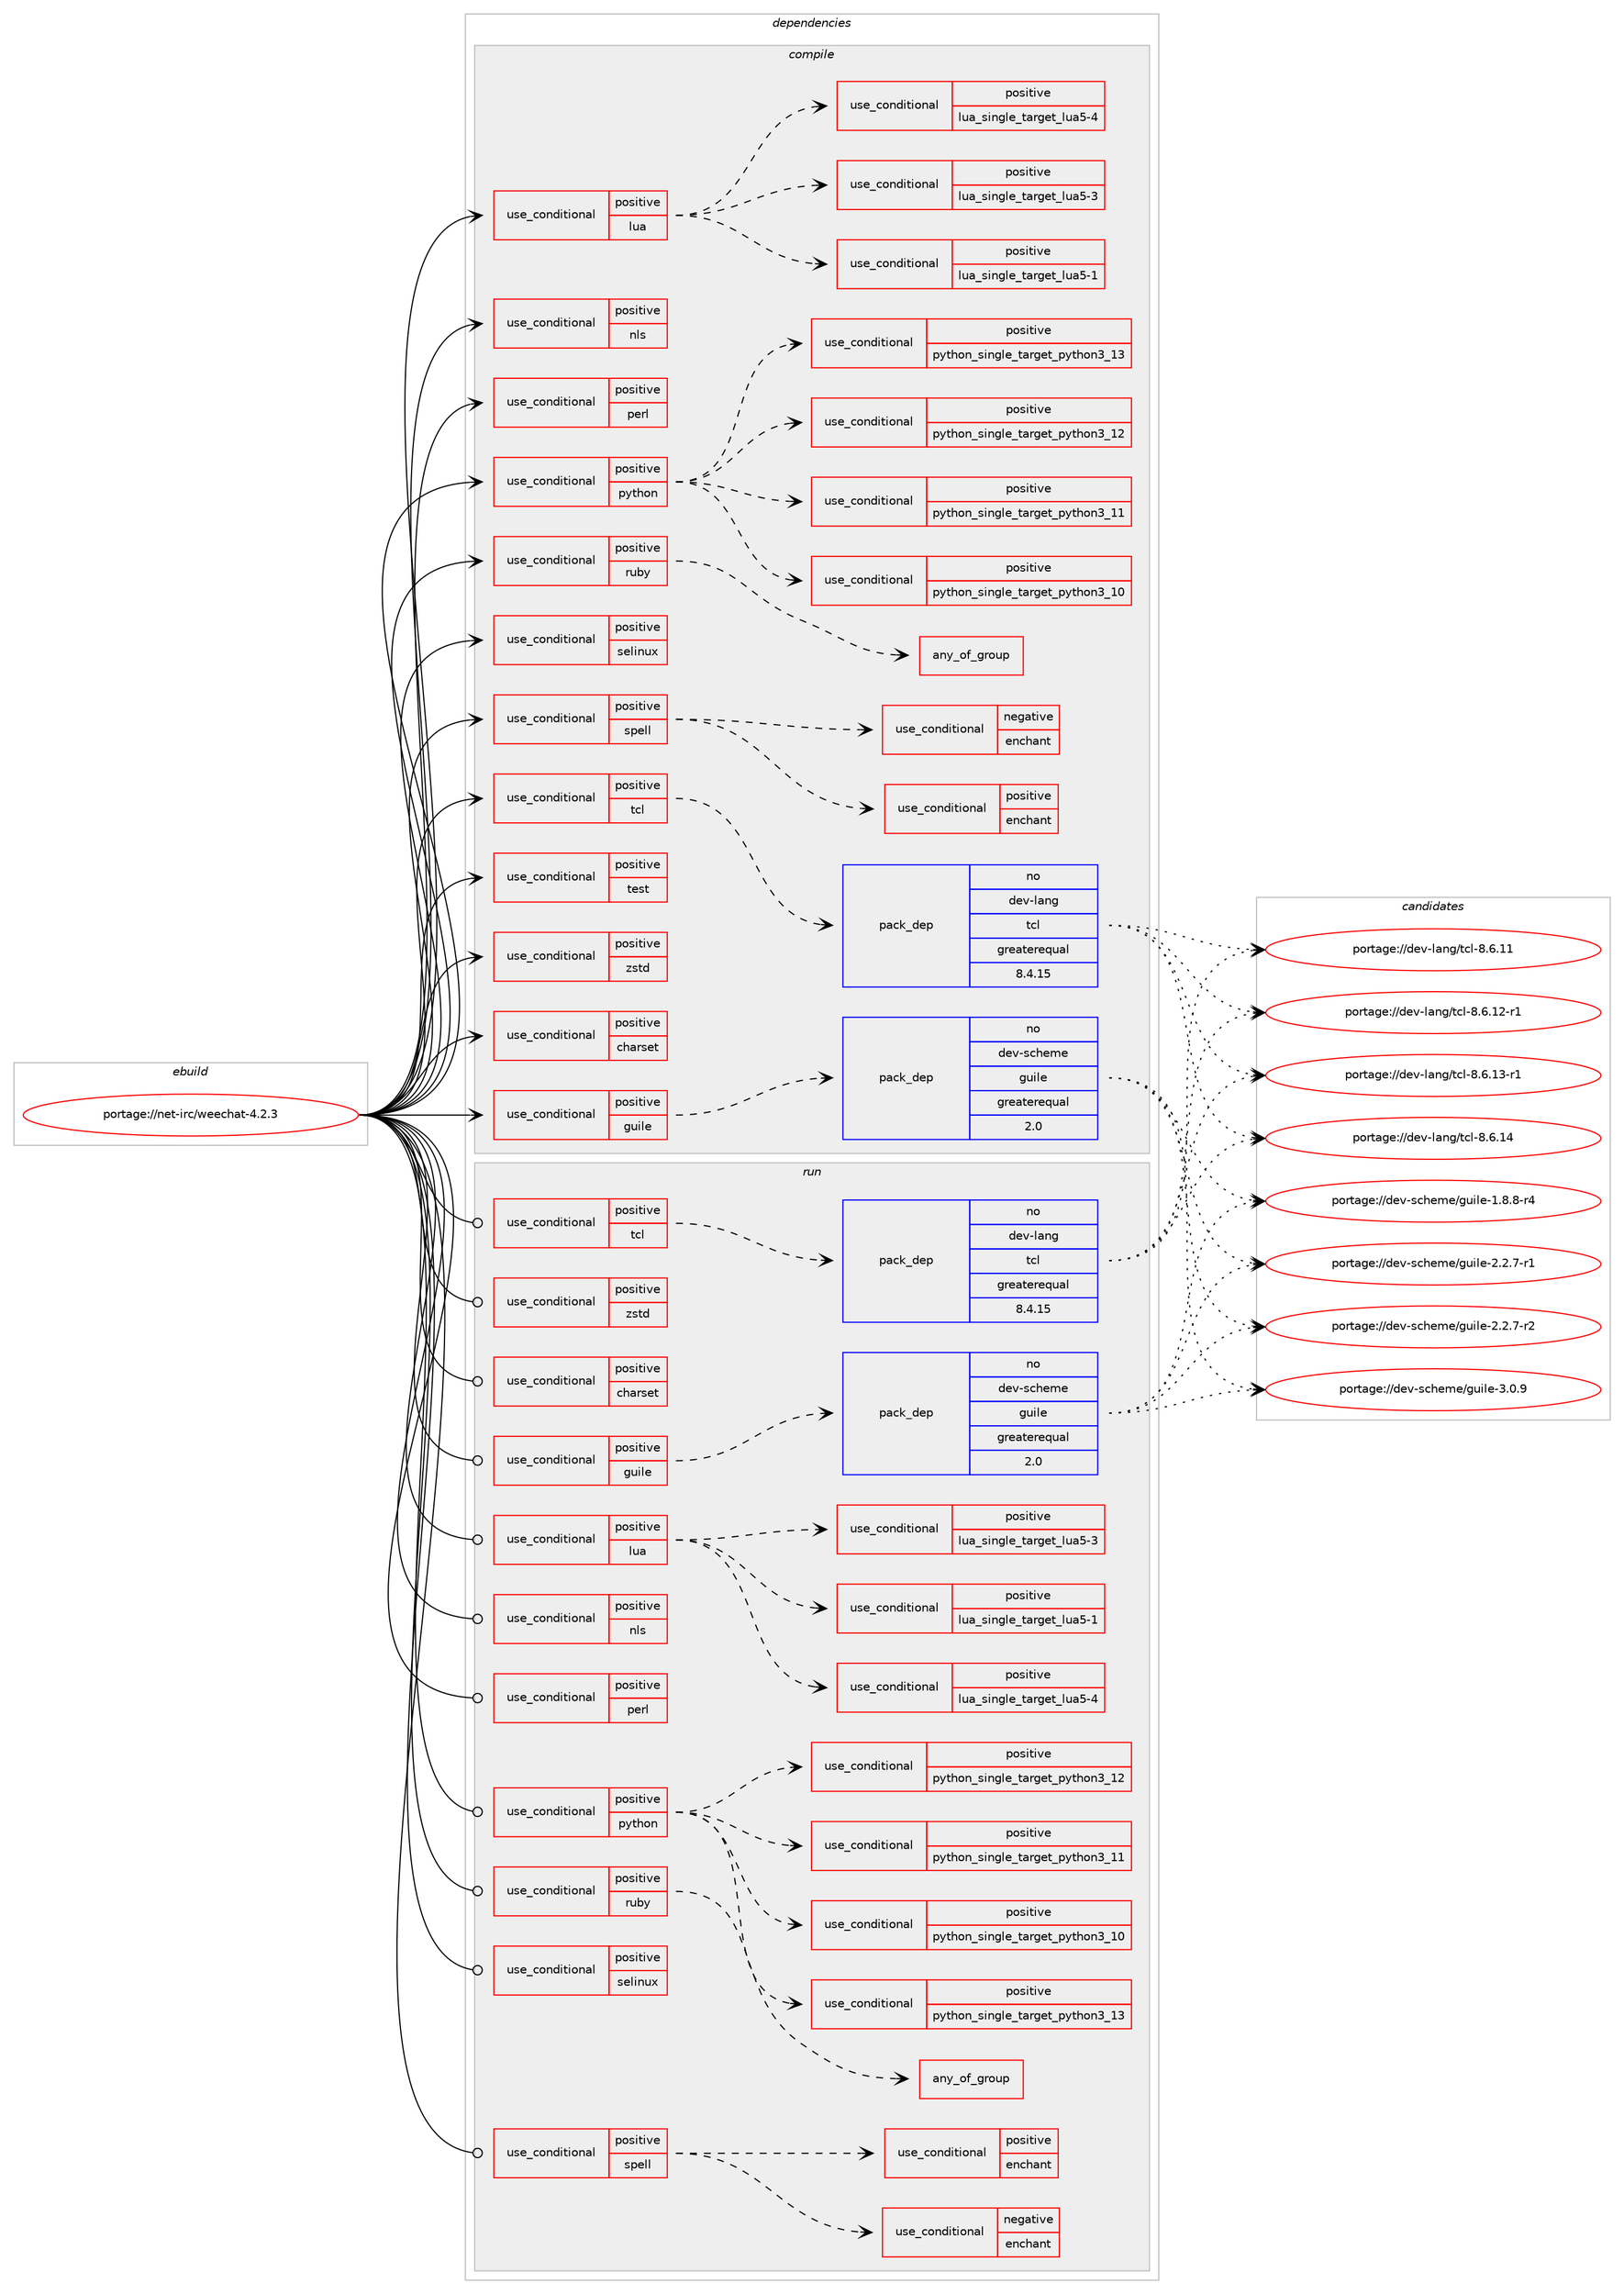 digraph prolog {

# *************
# Graph options
# *************

newrank=true;
concentrate=true;
compound=true;
graph [rankdir=LR,fontname=Helvetica,fontsize=10,ranksep=1.5];#, ranksep=2.5, nodesep=0.2];
edge  [arrowhead=vee];
node  [fontname=Helvetica,fontsize=10];

# **********
# The ebuild
# **********

subgraph cluster_leftcol {
color=gray;
rank=same;
label=<<i>ebuild</i>>;
id [label="portage://net-irc/weechat-4.2.3", color=red, width=4, href="../net-irc/weechat-4.2.3.svg"];
}

# ****************
# The dependencies
# ****************

subgraph cluster_midcol {
color=gray;
label=<<i>dependencies</i>>;
subgraph cluster_compile {
fillcolor="#eeeeee";
style=filled;
label=<<i>compile</i>>;
subgraph cond90461 {
dependency181930 [label=<<TABLE BORDER="0" CELLBORDER="1" CELLSPACING="0" CELLPADDING="4"><TR><TD ROWSPAN="3" CELLPADDING="10">use_conditional</TD></TR><TR><TD>positive</TD></TR><TR><TD>charset</TD></TR></TABLE>>, shape=none, color=red];
# *** BEGIN UNKNOWN DEPENDENCY TYPE (TODO) ***
# dependency181930 -> package_dependency(portage://net-irc/weechat-4.2.3,install,no,virtual,libiconv,none,[,,],[],[])
# *** END UNKNOWN DEPENDENCY TYPE (TODO) ***

}
id:e -> dependency181930:w [weight=20,style="solid",arrowhead="vee"];
subgraph cond90462 {
dependency181931 [label=<<TABLE BORDER="0" CELLBORDER="1" CELLSPACING="0" CELLPADDING="4"><TR><TD ROWSPAN="3" CELLPADDING="10">use_conditional</TD></TR><TR><TD>positive</TD></TR><TR><TD>guile</TD></TR></TABLE>>, shape=none, color=red];
subgraph pack88890 {
dependency181932 [label=<<TABLE BORDER="0" CELLBORDER="1" CELLSPACING="0" CELLPADDING="4" WIDTH="220"><TR><TD ROWSPAN="6" CELLPADDING="30">pack_dep</TD></TR><TR><TD WIDTH="110">no</TD></TR><TR><TD>dev-scheme</TD></TR><TR><TD>guile</TD></TR><TR><TD>greaterequal</TD></TR><TR><TD>2.0</TD></TR></TABLE>>, shape=none, color=blue];
}
dependency181931:e -> dependency181932:w [weight=20,style="dashed",arrowhead="vee"];
}
id:e -> dependency181931:w [weight=20,style="solid",arrowhead="vee"];
subgraph cond90463 {
dependency181933 [label=<<TABLE BORDER="0" CELLBORDER="1" CELLSPACING="0" CELLPADDING="4"><TR><TD ROWSPAN="3" CELLPADDING="10">use_conditional</TD></TR><TR><TD>positive</TD></TR><TR><TD>lua</TD></TR></TABLE>>, shape=none, color=red];
subgraph cond90464 {
dependency181934 [label=<<TABLE BORDER="0" CELLBORDER="1" CELLSPACING="0" CELLPADDING="4"><TR><TD ROWSPAN="3" CELLPADDING="10">use_conditional</TD></TR><TR><TD>positive</TD></TR><TR><TD>lua_single_target_lua5-1</TD></TR></TABLE>>, shape=none, color=red];
# *** BEGIN UNKNOWN DEPENDENCY TYPE (TODO) ***
# dependency181934 -> package_dependency(portage://net-irc/weechat-4.2.3,install,no,dev-lang,lua,none,[,,],[slot(5.1)],[])
# *** END UNKNOWN DEPENDENCY TYPE (TODO) ***

}
dependency181933:e -> dependency181934:w [weight=20,style="dashed",arrowhead="vee"];
subgraph cond90465 {
dependency181935 [label=<<TABLE BORDER="0" CELLBORDER="1" CELLSPACING="0" CELLPADDING="4"><TR><TD ROWSPAN="3" CELLPADDING="10">use_conditional</TD></TR><TR><TD>positive</TD></TR><TR><TD>lua_single_target_lua5-3</TD></TR></TABLE>>, shape=none, color=red];
# *** BEGIN UNKNOWN DEPENDENCY TYPE (TODO) ***
# dependency181935 -> package_dependency(portage://net-irc/weechat-4.2.3,install,no,dev-lang,lua,none,[,,],[slot(5.3)],[])
# *** END UNKNOWN DEPENDENCY TYPE (TODO) ***

}
dependency181933:e -> dependency181935:w [weight=20,style="dashed",arrowhead="vee"];
subgraph cond90466 {
dependency181936 [label=<<TABLE BORDER="0" CELLBORDER="1" CELLSPACING="0" CELLPADDING="4"><TR><TD ROWSPAN="3" CELLPADDING="10">use_conditional</TD></TR><TR><TD>positive</TD></TR><TR><TD>lua_single_target_lua5-4</TD></TR></TABLE>>, shape=none, color=red];
# *** BEGIN UNKNOWN DEPENDENCY TYPE (TODO) ***
# dependency181936 -> package_dependency(portage://net-irc/weechat-4.2.3,install,no,dev-lang,lua,none,[,,],[slot(5.4)],[])
# *** END UNKNOWN DEPENDENCY TYPE (TODO) ***

}
dependency181933:e -> dependency181936:w [weight=20,style="dashed",arrowhead="vee"];
}
id:e -> dependency181933:w [weight=20,style="solid",arrowhead="vee"];
subgraph cond90467 {
dependency181937 [label=<<TABLE BORDER="0" CELLBORDER="1" CELLSPACING="0" CELLPADDING="4"><TR><TD ROWSPAN="3" CELLPADDING="10">use_conditional</TD></TR><TR><TD>positive</TD></TR><TR><TD>nls</TD></TR></TABLE>>, shape=none, color=red];
# *** BEGIN UNKNOWN DEPENDENCY TYPE (TODO) ***
# dependency181937 -> package_dependency(portage://net-irc/weechat-4.2.3,install,no,virtual,libintl,none,[,,],[],[])
# *** END UNKNOWN DEPENDENCY TYPE (TODO) ***

}
id:e -> dependency181937:w [weight=20,style="solid",arrowhead="vee"];
subgraph cond90468 {
dependency181938 [label=<<TABLE BORDER="0" CELLBORDER="1" CELLSPACING="0" CELLPADDING="4"><TR><TD ROWSPAN="3" CELLPADDING="10">use_conditional</TD></TR><TR><TD>positive</TD></TR><TR><TD>perl</TD></TR></TABLE>>, shape=none, color=red];
# *** BEGIN UNKNOWN DEPENDENCY TYPE (TODO) ***
# dependency181938 -> package_dependency(portage://net-irc/weechat-4.2.3,install,no,dev-lang,perl,none,[,,],any_same_slot,[])
# *** END UNKNOWN DEPENDENCY TYPE (TODO) ***

# *** BEGIN UNKNOWN DEPENDENCY TYPE (TODO) ***
# dependency181938 -> package_dependency(portage://net-irc/weechat-4.2.3,install,no,virtual,libcrypt,none,[,,],any_same_slot,[])
# *** END UNKNOWN DEPENDENCY TYPE (TODO) ***

}
id:e -> dependency181938:w [weight=20,style="solid",arrowhead="vee"];
subgraph cond90469 {
dependency181939 [label=<<TABLE BORDER="0" CELLBORDER="1" CELLSPACING="0" CELLPADDING="4"><TR><TD ROWSPAN="3" CELLPADDING="10">use_conditional</TD></TR><TR><TD>positive</TD></TR><TR><TD>python</TD></TR></TABLE>>, shape=none, color=red];
subgraph cond90470 {
dependency181940 [label=<<TABLE BORDER="0" CELLBORDER="1" CELLSPACING="0" CELLPADDING="4"><TR><TD ROWSPAN="3" CELLPADDING="10">use_conditional</TD></TR><TR><TD>positive</TD></TR><TR><TD>python_single_target_python3_10</TD></TR></TABLE>>, shape=none, color=red];
# *** BEGIN UNKNOWN DEPENDENCY TYPE (TODO) ***
# dependency181940 -> package_dependency(portage://net-irc/weechat-4.2.3,install,no,dev-lang,python,none,[,,],[slot(3.10)],[])
# *** END UNKNOWN DEPENDENCY TYPE (TODO) ***

}
dependency181939:e -> dependency181940:w [weight=20,style="dashed",arrowhead="vee"];
subgraph cond90471 {
dependency181941 [label=<<TABLE BORDER="0" CELLBORDER="1" CELLSPACING="0" CELLPADDING="4"><TR><TD ROWSPAN="3" CELLPADDING="10">use_conditional</TD></TR><TR><TD>positive</TD></TR><TR><TD>python_single_target_python3_11</TD></TR></TABLE>>, shape=none, color=red];
# *** BEGIN UNKNOWN DEPENDENCY TYPE (TODO) ***
# dependency181941 -> package_dependency(portage://net-irc/weechat-4.2.3,install,no,dev-lang,python,none,[,,],[slot(3.11)],[])
# *** END UNKNOWN DEPENDENCY TYPE (TODO) ***

}
dependency181939:e -> dependency181941:w [weight=20,style="dashed",arrowhead="vee"];
subgraph cond90472 {
dependency181942 [label=<<TABLE BORDER="0" CELLBORDER="1" CELLSPACING="0" CELLPADDING="4"><TR><TD ROWSPAN="3" CELLPADDING="10">use_conditional</TD></TR><TR><TD>positive</TD></TR><TR><TD>python_single_target_python3_12</TD></TR></TABLE>>, shape=none, color=red];
# *** BEGIN UNKNOWN DEPENDENCY TYPE (TODO) ***
# dependency181942 -> package_dependency(portage://net-irc/weechat-4.2.3,install,no,dev-lang,python,none,[,,],[slot(3.12)],[])
# *** END UNKNOWN DEPENDENCY TYPE (TODO) ***

}
dependency181939:e -> dependency181942:w [weight=20,style="dashed",arrowhead="vee"];
subgraph cond90473 {
dependency181943 [label=<<TABLE BORDER="0" CELLBORDER="1" CELLSPACING="0" CELLPADDING="4"><TR><TD ROWSPAN="3" CELLPADDING="10">use_conditional</TD></TR><TR><TD>positive</TD></TR><TR><TD>python_single_target_python3_13</TD></TR></TABLE>>, shape=none, color=red];
# *** BEGIN UNKNOWN DEPENDENCY TYPE (TODO) ***
# dependency181943 -> package_dependency(portage://net-irc/weechat-4.2.3,install,no,dev-lang,python,none,[,,],[slot(3.13)],[])
# *** END UNKNOWN DEPENDENCY TYPE (TODO) ***

}
dependency181939:e -> dependency181943:w [weight=20,style="dashed",arrowhead="vee"];
}
id:e -> dependency181939:w [weight=20,style="solid",arrowhead="vee"];
subgraph cond90474 {
dependency181944 [label=<<TABLE BORDER="0" CELLBORDER="1" CELLSPACING="0" CELLPADDING="4"><TR><TD ROWSPAN="3" CELLPADDING="10">use_conditional</TD></TR><TR><TD>positive</TD></TR><TR><TD>ruby</TD></TR></TABLE>>, shape=none, color=red];
subgraph any2402 {
dependency181945 [label=<<TABLE BORDER="0" CELLBORDER="1" CELLSPACING="0" CELLPADDING="4"><TR><TD CELLPADDING="10">any_of_group</TD></TR></TABLE>>, shape=none, color=red];# *** BEGIN UNKNOWN DEPENDENCY TYPE (TODO) ***
# dependency181945 -> package_dependency(portage://net-irc/weechat-4.2.3,install,no,dev-lang,ruby,none,[,,],[slot(3.3)],[])
# *** END UNKNOWN DEPENDENCY TYPE (TODO) ***

# *** BEGIN UNKNOWN DEPENDENCY TYPE (TODO) ***
# dependency181945 -> package_dependency(portage://net-irc/weechat-4.2.3,install,no,dev-lang,ruby,none,[,,],[slot(3.2)],[])
# *** END UNKNOWN DEPENDENCY TYPE (TODO) ***

# *** BEGIN UNKNOWN DEPENDENCY TYPE (TODO) ***
# dependency181945 -> package_dependency(portage://net-irc/weechat-4.2.3,install,no,dev-lang,ruby,none,[,,],[slot(3.1)],[])
# *** END UNKNOWN DEPENDENCY TYPE (TODO) ***

}
dependency181944:e -> dependency181945:w [weight=20,style="dashed",arrowhead="vee"];
}
id:e -> dependency181944:w [weight=20,style="solid",arrowhead="vee"];
subgraph cond90475 {
dependency181946 [label=<<TABLE BORDER="0" CELLBORDER="1" CELLSPACING="0" CELLPADDING="4"><TR><TD ROWSPAN="3" CELLPADDING="10">use_conditional</TD></TR><TR><TD>positive</TD></TR><TR><TD>selinux</TD></TR></TABLE>>, shape=none, color=red];
# *** BEGIN UNKNOWN DEPENDENCY TYPE (TODO) ***
# dependency181946 -> package_dependency(portage://net-irc/weechat-4.2.3,install,no,sec-policy,selinux-irc,none,[,,],[],[])
# *** END UNKNOWN DEPENDENCY TYPE (TODO) ***

}
id:e -> dependency181946:w [weight=20,style="solid",arrowhead="vee"];
subgraph cond90476 {
dependency181947 [label=<<TABLE BORDER="0" CELLBORDER="1" CELLSPACING="0" CELLPADDING="4"><TR><TD ROWSPAN="3" CELLPADDING="10">use_conditional</TD></TR><TR><TD>positive</TD></TR><TR><TD>spell</TD></TR></TABLE>>, shape=none, color=red];
subgraph cond90477 {
dependency181948 [label=<<TABLE BORDER="0" CELLBORDER="1" CELLSPACING="0" CELLPADDING="4"><TR><TD ROWSPAN="3" CELLPADDING="10">use_conditional</TD></TR><TR><TD>positive</TD></TR><TR><TD>enchant</TD></TR></TABLE>>, shape=none, color=red];
# *** BEGIN UNKNOWN DEPENDENCY TYPE (TODO) ***
# dependency181948 -> package_dependency(portage://net-irc/weechat-4.2.3,install,no,app-text,enchant,none,[,,],any_different_slot,[])
# *** END UNKNOWN DEPENDENCY TYPE (TODO) ***

}
dependency181947:e -> dependency181948:w [weight=20,style="dashed",arrowhead="vee"];
subgraph cond90478 {
dependency181949 [label=<<TABLE BORDER="0" CELLBORDER="1" CELLSPACING="0" CELLPADDING="4"><TR><TD ROWSPAN="3" CELLPADDING="10">use_conditional</TD></TR><TR><TD>negative</TD></TR><TR><TD>enchant</TD></TR></TABLE>>, shape=none, color=red];
# *** BEGIN UNKNOWN DEPENDENCY TYPE (TODO) ***
# dependency181949 -> package_dependency(portage://net-irc/weechat-4.2.3,install,no,app-text,aspell,none,[,,],[],[])
# *** END UNKNOWN DEPENDENCY TYPE (TODO) ***

}
dependency181947:e -> dependency181949:w [weight=20,style="dashed",arrowhead="vee"];
}
id:e -> dependency181947:w [weight=20,style="solid",arrowhead="vee"];
subgraph cond90479 {
dependency181950 [label=<<TABLE BORDER="0" CELLBORDER="1" CELLSPACING="0" CELLPADDING="4"><TR><TD ROWSPAN="3" CELLPADDING="10">use_conditional</TD></TR><TR><TD>positive</TD></TR><TR><TD>tcl</TD></TR></TABLE>>, shape=none, color=red];
subgraph pack88891 {
dependency181951 [label=<<TABLE BORDER="0" CELLBORDER="1" CELLSPACING="0" CELLPADDING="4" WIDTH="220"><TR><TD ROWSPAN="6" CELLPADDING="30">pack_dep</TD></TR><TR><TD WIDTH="110">no</TD></TR><TR><TD>dev-lang</TD></TR><TR><TD>tcl</TD></TR><TR><TD>greaterequal</TD></TR><TR><TD>8.4.15</TD></TR></TABLE>>, shape=none, color=blue];
}
dependency181950:e -> dependency181951:w [weight=20,style="dashed",arrowhead="vee"];
}
id:e -> dependency181950:w [weight=20,style="solid",arrowhead="vee"];
subgraph cond90480 {
dependency181952 [label=<<TABLE BORDER="0" CELLBORDER="1" CELLSPACING="0" CELLPADDING="4"><TR><TD ROWSPAN="3" CELLPADDING="10">use_conditional</TD></TR><TR><TD>positive</TD></TR><TR><TD>test</TD></TR></TABLE>>, shape=none, color=red];
# *** BEGIN UNKNOWN DEPENDENCY TYPE (TODO) ***
# dependency181952 -> package_dependency(portage://net-irc/weechat-4.2.3,install,no,dev-util,cpputest,none,[,,],[],[])
# *** END UNKNOWN DEPENDENCY TYPE (TODO) ***

}
id:e -> dependency181952:w [weight=20,style="solid",arrowhead="vee"];
subgraph cond90481 {
dependency181953 [label=<<TABLE BORDER="0" CELLBORDER="1" CELLSPACING="0" CELLPADDING="4"><TR><TD ROWSPAN="3" CELLPADDING="10">use_conditional</TD></TR><TR><TD>positive</TD></TR><TR><TD>zstd</TD></TR></TABLE>>, shape=none, color=red];
# *** BEGIN UNKNOWN DEPENDENCY TYPE (TODO) ***
# dependency181953 -> package_dependency(portage://net-irc/weechat-4.2.3,install,no,app-arch,zstd,none,[,,],any_same_slot,[])
# *** END UNKNOWN DEPENDENCY TYPE (TODO) ***

}
id:e -> dependency181953:w [weight=20,style="solid",arrowhead="vee"];
# *** BEGIN UNKNOWN DEPENDENCY TYPE (TODO) ***
# id -> package_dependency(portage://net-irc/weechat-4.2.3,install,no,dev-libs,libgcrypt,none,[,,],[slot(0),equal],[])
# *** END UNKNOWN DEPENDENCY TYPE (TODO) ***

# *** BEGIN UNKNOWN DEPENDENCY TYPE (TODO) ***
# id -> package_dependency(portage://net-irc/weechat-4.2.3,install,no,net-libs,gnutls,none,[,,],any_same_slot,[])
# *** END UNKNOWN DEPENDENCY TYPE (TODO) ***

# *** BEGIN UNKNOWN DEPENDENCY TYPE (TODO) ***
# id -> package_dependency(portage://net-irc/weechat-4.2.3,install,no,net-misc,curl,none,[,,],[],[use(enable(ssl),none)])
# *** END UNKNOWN DEPENDENCY TYPE (TODO) ***

# *** BEGIN UNKNOWN DEPENDENCY TYPE (TODO) ***
# id -> package_dependency(portage://net-irc/weechat-4.2.3,install,no,sys-libs,ncurses,none,[,,],[slot(0),equal],[])
# *** END UNKNOWN DEPENDENCY TYPE (TODO) ***

# *** BEGIN UNKNOWN DEPENDENCY TYPE (TODO) ***
# id -> package_dependency(portage://net-irc/weechat-4.2.3,install,no,sys-libs,zlib,none,[,,],any_same_slot,[])
# *** END UNKNOWN DEPENDENCY TYPE (TODO) ***

}
subgraph cluster_compileandrun {
fillcolor="#eeeeee";
style=filled;
label=<<i>compile and run</i>>;
}
subgraph cluster_run {
fillcolor="#eeeeee";
style=filled;
label=<<i>run</i>>;
subgraph cond90482 {
dependency181954 [label=<<TABLE BORDER="0" CELLBORDER="1" CELLSPACING="0" CELLPADDING="4"><TR><TD ROWSPAN="3" CELLPADDING="10">use_conditional</TD></TR><TR><TD>positive</TD></TR><TR><TD>charset</TD></TR></TABLE>>, shape=none, color=red];
# *** BEGIN UNKNOWN DEPENDENCY TYPE (TODO) ***
# dependency181954 -> package_dependency(portage://net-irc/weechat-4.2.3,run,no,virtual,libiconv,none,[,,],[],[])
# *** END UNKNOWN DEPENDENCY TYPE (TODO) ***

}
id:e -> dependency181954:w [weight=20,style="solid",arrowhead="odot"];
subgraph cond90483 {
dependency181955 [label=<<TABLE BORDER="0" CELLBORDER="1" CELLSPACING="0" CELLPADDING="4"><TR><TD ROWSPAN="3" CELLPADDING="10">use_conditional</TD></TR><TR><TD>positive</TD></TR><TR><TD>guile</TD></TR></TABLE>>, shape=none, color=red];
subgraph pack88892 {
dependency181956 [label=<<TABLE BORDER="0" CELLBORDER="1" CELLSPACING="0" CELLPADDING="4" WIDTH="220"><TR><TD ROWSPAN="6" CELLPADDING="30">pack_dep</TD></TR><TR><TD WIDTH="110">no</TD></TR><TR><TD>dev-scheme</TD></TR><TR><TD>guile</TD></TR><TR><TD>greaterequal</TD></TR><TR><TD>2.0</TD></TR></TABLE>>, shape=none, color=blue];
}
dependency181955:e -> dependency181956:w [weight=20,style="dashed",arrowhead="vee"];
}
id:e -> dependency181955:w [weight=20,style="solid",arrowhead="odot"];
subgraph cond90484 {
dependency181957 [label=<<TABLE BORDER="0" CELLBORDER="1" CELLSPACING="0" CELLPADDING="4"><TR><TD ROWSPAN="3" CELLPADDING="10">use_conditional</TD></TR><TR><TD>positive</TD></TR><TR><TD>lua</TD></TR></TABLE>>, shape=none, color=red];
subgraph cond90485 {
dependency181958 [label=<<TABLE BORDER="0" CELLBORDER="1" CELLSPACING="0" CELLPADDING="4"><TR><TD ROWSPAN="3" CELLPADDING="10">use_conditional</TD></TR><TR><TD>positive</TD></TR><TR><TD>lua_single_target_lua5-1</TD></TR></TABLE>>, shape=none, color=red];
# *** BEGIN UNKNOWN DEPENDENCY TYPE (TODO) ***
# dependency181958 -> package_dependency(portage://net-irc/weechat-4.2.3,run,no,dev-lang,lua,none,[,,],[slot(5.1)],[])
# *** END UNKNOWN DEPENDENCY TYPE (TODO) ***

}
dependency181957:e -> dependency181958:w [weight=20,style="dashed",arrowhead="vee"];
subgraph cond90486 {
dependency181959 [label=<<TABLE BORDER="0" CELLBORDER="1" CELLSPACING="0" CELLPADDING="4"><TR><TD ROWSPAN="3" CELLPADDING="10">use_conditional</TD></TR><TR><TD>positive</TD></TR><TR><TD>lua_single_target_lua5-3</TD></TR></TABLE>>, shape=none, color=red];
# *** BEGIN UNKNOWN DEPENDENCY TYPE (TODO) ***
# dependency181959 -> package_dependency(portage://net-irc/weechat-4.2.3,run,no,dev-lang,lua,none,[,,],[slot(5.3)],[])
# *** END UNKNOWN DEPENDENCY TYPE (TODO) ***

}
dependency181957:e -> dependency181959:w [weight=20,style="dashed",arrowhead="vee"];
subgraph cond90487 {
dependency181960 [label=<<TABLE BORDER="0" CELLBORDER="1" CELLSPACING="0" CELLPADDING="4"><TR><TD ROWSPAN="3" CELLPADDING="10">use_conditional</TD></TR><TR><TD>positive</TD></TR><TR><TD>lua_single_target_lua5-4</TD></TR></TABLE>>, shape=none, color=red];
# *** BEGIN UNKNOWN DEPENDENCY TYPE (TODO) ***
# dependency181960 -> package_dependency(portage://net-irc/weechat-4.2.3,run,no,dev-lang,lua,none,[,,],[slot(5.4)],[])
# *** END UNKNOWN DEPENDENCY TYPE (TODO) ***

}
dependency181957:e -> dependency181960:w [weight=20,style="dashed",arrowhead="vee"];
}
id:e -> dependency181957:w [weight=20,style="solid",arrowhead="odot"];
subgraph cond90488 {
dependency181961 [label=<<TABLE BORDER="0" CELLBORDER="1" CELLSPACING="0" CELLPADDING="4"><TR><TD ROWSPAN="3" CELLPADDING="10">use_conditional</TD></TR><TR><TD>positive</TD></TR><TR><TD>nls</TD></TR></TABLE>>, shape=none, color=red];
# *** BEGIN UNKNOWN DEPENDENCY TYPE (TODO) ***
# dependency181961 -> package_dependency(portage://net-irc/weechat-4.2.3,run,no,virtual,libintl,none,[,,],[],[])
# *** END UNKNOWN DEPENDENCY TYPE (TODO) ***

}
id:e -> dependency181961:w [weight=20,style="solid",arrowhead="odot"];
subgraph cond90489 {
dependency181962 [label=<<TABLE BORDER="0" CELLBORDER="1" CELLSPACING="0" CELLPADDING="4"><TR><TD ROWSPAN="3" CELLPADDING="10">use_conditional</TD></TR><TR><TD>positive</TD></TR><TR><TD>perl</TD></TR></TABLE>>, shape=none, color=red];
# *** BEGIN UNKNOWN DEPENDENCY TYPE (TODO) ***
# dependency181962 -> package_dependency(portage://net-irc/weechat-4.2.3,run,no,dev-lang,perl,none,[,,],any_same_slot,[])
# *** END UNKNOWN DEPENDENCY TYPE (TODO) ***

# *** BEGIN UNKNOWN DEPENDENCY TYPE (TODO) ***
# dependency181962 -> package_dependency(portage://net-irc/weechat-4.2.3,run,no,virtual,libcrypt,none,[,,],any_same_slot,[])
# *** END UNKNOWN DEPENDENCY TYPE (TODO) ***

}
id:e -> dependency181962:w [weight=20,style="solid",arrowhead="odot"];
subgraph cond90490 {
dependency181963 [label=<<TABLE BORDER="0" CELLBORDER="1" CELLSPACING="0" CELLPADDING="4"><TR><TD ROWSPAN="3" CELLPADDING="10">use_conditional</TD></TR><TR><TD>positive</TD></TR><TR><TD>python</TD></TR></TABLE>>, shape=none, color=red];
subgraph cond90491 {
dependency181964 [label=<<TABLE BORDER="0" CELLBORDER="1" CELLSPACING="0" CELLPADDING="4"><TR><TD ROWSPAN="3" CELLPADDING="10">use_conditional</TD></TR><TR><TD>positive</TD></TR><TR><TD>python_single_target_python3_10</TD></TR></TABLE>>, shape=none, color=red];
# *** BEGIN UNKNOWN DEPENDENCY TYPE (TODO) ***
# dependency181964 -> package_dependency(portage://net-irc/weechat-4.2.3,run,no,dev-lang,python,none,[,,],[slot(3.10)],[])
# *** END UNKNOWN DEPENDENCY TYPE (TODO) ***

}
dependency181963:e -> dependency181964:w [weight=20,style="dashed",arrowhead="vee"];
subgraph cond90492 {
dependency181965 [label=<<TABLE BORDER="0" CELLBORDER="1" CELLSPACING="0" CELLPADDING="4"><TR><TD ROWSPAN="3" CELLPADDING="10">use_conditional</TD></TR><TR><TD>positive</TD></TR><TR><TD>python_single_target_python3_11</TD></TR></TABLE>>, shape=none, color=red];
# *** BEGIN UNKNOWN DEPENDENCY TYPE (TODO) ***
# dependency181965 -> package_dependency(portage://net-irc/weechat-4.2.3,run,no,dev-lang,python,none,[,,],[slot(3.11)],[])
# *** END UNKNOWN DEPENDENCY TYPE (TODO) ***

}
dependency181963:e -> dependency181965:w [weight=20,style="dashed",arrowhead="vee"];
subgraph cond90493 {
dependency181966 [label=<<TABLE BORDER="0" CELLBORDER="1" CELLSPACING="0" CELLPADDING="4"><TR><TD ROWSPAN="3" CELLPADDING="10">use_conditional</TD></TR><TR><TD>positive</TD></TR><TR><TD>python_single_target_python3_12</TD></TR></TABLE>>, shape=none, color=red];
# *** BEGIN UNKNOWN DEPENDENCY TYPE (TODO) ***
# dependency181966 -> package_dependency(portage://net-irc/weechat-4.2.3,run,no,dev-lang,python,none,[,,],[slot(3.12)],[])
# *** END UNKNOWN DEPENDENCY TYPE (TODO) ***

}
dependency181963:e -> dependency181966:w [weight=20,style="dashed",arrowhead="vee"];
subgraph cond90494 {
dependency181967 [label=<<TABLE BORDER="0" CELLBORDER="1" CELLSPACING="0" CELLPADDING="4"><TR><TD ROWSPAN="3" CELLPADDING="10">use_conditional</TD></TR><TR><TD>positive</TD></TR><TR><TD>python_single_target_python3_13</TD></TR></TABLE>>, shape=none, color=red];
# *** BEGIN UNKNOWN DEPENDENCY TYPE (TODO) ***
# dependency181967 -> package_dependency(portage://net-irc/weechat-4.2.3,run,no,dev-lang,python,none,[,,],[slot(3.13)],[])
# *** END UNKNOWN DEPENDENCY TYPE (TODO) ***

}
dependency181963:e -> dependency181967:w [weight=20,style="dashed",arrowhead="vee"];
}
id:e -> dependency181963:w [weight=20,style="solid",arrowhead="odot"];
subgraph cond90495 {
dependency181968 [label=<<TABLE BORDER="0" CELLBORDER="1" CELLSPACING="0" CELLPADDING="4"><TR><TD ROWSPAN="3" CELLPADDING="10">use_conditional</TD></TR><TR><TD>positive</TD></TR><TR><TD>ruby</TD></TR></TABLE>>, shape=none, color=red];
subgraph any2403 {
dependency181969 [label=<<TABLE BORDER="0" CELLBORDER="1" CELLSPACING="0" CELLPADDING="4"><TR><TD CELLPADDING="10">any_of_group</TD></TR></TABLE>>, shape=none, color=red];# *** BEGIN UNKNOWN DEPENDENCY TYPE (TODO) ***
# dependency181969 -> package_dependency(portage://net-irc/weechat-4.2.3,run,no,dev-lang,ruby,none,[,,],[slot(3.3)],[])
# *** END UNKNOWN DEPENDENCY TYPE (TODO) ***

# *** BEGIN UNKNOWN DEPENDENCY TYPE (TODO) ***
# dependency181969 -> package_dependency(portage://net-irc/weechat-4.2.3,run,no,dev-lang,ruby,none,[,,],[slot(3.2)],[])
# *** END UNKNOWN DEPENDENCY TYPE (TODO) ***

# *** BEGIN UNKNOWN DEPENDENCY TYPE (TODO) ***
# dependency181969 -> package_dependency(portage://net-irc/weechat-4.2.3,run,no,dev-lang,ruby,none,[,,],[slot(3.1)],[])
# *** END UNKNOWN DEPENDENCY TYPE (TODO) ***

}
dependency181968:e -> dependency181969:w [weight=20,style="dashed",arrowhead="vee"];
}
id:e -> dependency181968:w [weight=20,style="solid",arrowhead="odot"];
subgraph cond90496 {
dependency181970 [label=<<TABLE BORDER="0" CELLBORDER="1" CELLSPACING="0" CELLPADDING="4"><TR><TD ROWSPAN="3" CELLPADDING="10">use_conditional</TD></TR><TR><TD>positive</TD></TR><TR><TD>selinux</TD></TR></TABLE>>, shape=none, color=red];
# *** BEGIN UNKNOWN DEPENDENCY TYPE (TODO) ***
# dependency181970 -> package_dependency(portage://net-irc/weechat-4.2.3,run,no,sec-policy,selinux-irc,none,[,,],[],[])
# *** END UNKNOWN DEPENDENCY TYPE (TODO) ***

}
id:e -> dependency181970:w [weight=20,style="solid",arrowhead="odot"];
subgraph cond90497 {
dependency181971 [label=<<TABLE BORDER="0" CELLBORDER="1" CELLSPACING="0" CELLPADDING="4"><TR><TD ROWSPAN="3" CELLPADDING="10">use_conditional</TD></TR><TR><TD>positive</TD></TR><TR><TD>spell</TD></TR></TABLE>>, shape=none, color=red];
subgraph cond90498 {
dependency181972 [label=<<TABLE BORDER="0" CELLBORDER="1" CELLSPACING="0" CELLPADDING="4"><TR><TD ROWSPAN="3" CELLPADDING="10">use_conditional</TD></TR><TR><TD>positive</TD></TR><TR><TD>enchant</TD></TR></TABLE>>, shape=none, color=red];
# *** BEGIN UNKNOWN DEPENDENCY TYPE (TODO) ***
# dependency181972 -> package_dependency(portage://net-irc/weechat-4.2.3,run,no,app-text,enchant,none,[,,],any_different_slot,[])
# *** END UNKNOWN DEPENDENCY TYPE (TODO) ***

}
dependency181971:e -> dependency181972:w [weight=20,style="dashed",arrowhead="vee"];
subgraph cond90499 {
dependency181973 [label=<<TABLE BORDER="0" CELLBORDER="1" CELLSPACING="0" CELLPADDING="4"><TR><TD ROWSPAN="3" CELLPADDING="10">use_conditional</TD></TR><TR><TD>negative</TD></TR><TR><TD>enchant</TD></TR></TABLE>>, shape=none, color=red];
# *** BEGIN UNKNOWN DEPENDENCY TYPE (TODO) ***
# dependency181973 -> package_dependency(portage://net-irc/weechat-4.2.3,run,no,app-text,aspell,none,[,,],[],[])
# *** END UNKNOWN DEPENDENCY TYPE (TODO) ***

}
dependency181971:e -> dependency181973:w [weight=20,style="dashed",arrowhead="vee"];
}
id:e -> dependency181971:w [weight=20,style="solid",arrowhead="odot"];
subgraph cond90500 {
dependency181974 [label=<<TABLE BORDER="0" CELLBORDER="1" CELLSPACING="0" CELLPADDING="4"><TR><TD ROWSPAN="3" CELLPADDING="10">use_conditional</TD></TR><TR><TD>positive</TD></TR><TR><TD>tcl</TD></TR></TABLE>>, shape=none, color=red];
subgraph pack88893 {
dependency181975 [label=<<TABLE BORDER="0" CELLBORDER="1" CELLSPACING="0" CELLPADDING="4" WIDTH="220"><TR><TD ROWSPAN="6" CELLPADDING="30">pack_dep</TD></TR><TR><TD WIDTH="110">no</TD></TR><TR><TD>dev-lang</TD></TR><TR><TD>tcl</TD></TR><TR><TD>greaterequal</TD></TR><TR><TD>8.4.15</TD></TR></TABLE>>, shape=none, color=blue];
}
dependency181974:e -> dependency181975:w [weight=20,style="dashed",arrowhead="vee"];
}
id:e -> dependency181974:w [weight=20,style="solid",arrowhead="odot"];
subgraph cond90501 {
dependency181976 [label=<<TABLE BORDER="0" CELLBORDER="1" CELLSPACING="0" CELLPADDING="4"><TR><TD ROWSPAN="3" CELLPADDING="10">use_conditional</TD></TR><TR><TD>positive</TD></TR><TR><TD>zstd</TD></TR></TABLE>>, shape=none, color=red];
# *** BEGIN UNKNOWN DEPENDENCY TYPE (TODO) ***
# dependency181976 -> package_dependency(portage://net-irc/weechat-4.2.3,run,no,app-arch,zstd,none,[,,],any_same_slot,[])
# *** END UNKNOWN DEPENDENCY TYPE (TODO) ***

}
id:e -> dependency181976:w [weight=20,style="solid",arrowhead="odot"];
# *** BEGIN UNKNOWN DEPENDENCY TYPE (TODO) ***
# id -> package_dependency(portage://net-irc/weechat-4.2.3,run,no,dev-libs,libgcrypt,none,[,,],[slot(0),equal],[])
# *** END UNKNOWN DEPENDENCY TYPE (TODO) ***

# *** BEGIN UNKNOWN DEPENDENCY TYPE (TODO) ***
# id -> package_dependency(portage://net-irc/weechat-4.2.3,run,no,net-libs,gnutls,none,[,,],any_same_slot,[])
# *** END UNKNOWN DEPENDENCY TYPE (TODO) ***

# *** BEGIN UNKNOWN DEPENDENCY TYPE (TODO) ***
# id -> package_dependency(portage://net-irc/weechat-4.2.3,run,no,net-misc,curl,none,[,,],[],[use(enable(ssl),none)])
# *** END UNKNOWN DEPENDENCY TYPE (TODO) ***

# *** BEGIN UNKNOWN DEPENDENCY TYPE (TODO) ***
# id -> package_dependency(portage://net-irc/weechat-4.2.3,run,no,sys-libs,ncurses,none,[,,],[slot(0),equal],[])
# *** END UNKNOWN DEPENDENCY TYPE (TODO) ***

# *** BEGIN UNKNOWN DEPENDENCY TYPE (TODO) ***
# id -> package_dependency(portage://net-irc/weechat-4.2.3,run,no,sys-libs,zlib,none,[,,],any_same_slot,[])
# *** END UNKNOWN DEPENDENCY TYPE (TODO) ***

}
}

# **************
# The candidates
# **************

subgraph cluster_choices {
rank=same;
color=gray;
label=<<i>candidates</i>>;

subgraph choice88890 {
color=black;
nodesep=1;
choice1001011184511599104101109101471031171051081014549465646564511452 [label="portage://dev-scheme/guile-1.8.8-r4", color=red, width=4,href="../dev-scheme/guile-1.8.8-r4.svg"];
choice1001011184511599104101109101471031171051081014550465046554511449 [label="portage://dev-scheme/guile-2.2.7-r1", color=red, width=4,href="../dev-scheme/guile-2.2.7-r1.svg"];
choice1001011184511599104101109101471031171051081014550465046554511450 [label="portage://dev-scheme/guile-2.2.7-r2", color=red, width=4,href="../dev-scheme/guile-2.2.7-r2.svg"];
choice100101118451159910410110910147103117105108101455146484657 [label="portage://dev-scheme/guile-3.0.9", color=red, width=4,href="../dev-scheme/guile-3.0.9.svg"];
dependency181932:e -> choice1001011184511599104101109101471031171051081014549465646564511452:w [style=dotted,weight="100"];
dependency181932:e -> choice1001011184511599104101109101471031171051081014550465046554511449:w [style=dotted,weight="100"];
dependency181932:e -> choice1001011184511599104101109101471031171051081014550465046554511450:w [style=dotted,weight="100"];
dependency181932:e -> choice100101118451159910410110910147103117105108101455146484657:w [style=dotted,weight="100"];
}
subgraph choice88891 {
color=black;
nodesep=1;
choice1001011184510897110103471169910845564654464949 [label="portage://dev-lang/tcl-8.6.11", color=red, width=4,href="../dev-lang/tcl-8.6.11.svg"];
choice10010111845108971101034711699108455646544649504511449 [label="portage://dev-lang/tcl-8.6.12-r1", color=red, width=4,href="../dev-lang/tcl-8.6.12-r1.svg"];
choice10010111845108971101034711699108455646544649514511449 [label="portage://dev-lang/tcl-8.6.13-r1", color=red, width=4,href="../dev-lang/tcl-8.6.13-r1.svg"];
choice1001011184510897110103471169910845564654464952 [label="portage://dev-lang/tcl-8.6.14", color=red, width=4,href="../dev-lang/tcl-8.6.14.svg"];
dependency181951:e -> choice1001011184510897110103471169910845564654464949:w [style=dotted,weight="100"];
dependency181951:e -> choice10010111845108971101034711699108455646544649504511449:w [style=dotted,weight="100"];
dependency181951:e -> choice10010111845108971101034711699108455646544649514511449:w [style=dotted,weight="100"];
dependency181951:e -> choice1001011184510897110103471169910845564654464952:w [style=dotted,weight="100"];
}
subgraph choice88892 {
color=black;
nodesep=1;
choice1001011184511599104101109101471031171051081014549465646564511452 [label="portage://dev-scheme/guile-1.8.8-r4", color=red, width=4,href="../dev-scheme/guile-1.8.8-r4.svg"];
choice1001011184511599104101109101471031171051081014550465046554511449 [label="portage://dev-scheme/guile-2.2.7-r1", color=red, width=4,href="../dev-scheme/guile-2.2.7-r1.svg"];
choice1001011184511599104101109101471031171051081014550465046554511450 [label="portage://dev-scheme/guile-2.2.7-r2", color=red, width=4,href="../dev-scheme/guile-2.2.7-r2.svg"];
choice100101118451159910410110910147103117105108101455146484657 [label="portage://dev-scheme/guile-3.0.9", color=red, width=4,href="../dev-scheme/guile-3.0.9.svg"];
dependency181956:e -> choice1001011184511599104101109101471031171051081014549465646564511452:w [style=dotted,weight="100"];
dependency181956:e -> choice1001011184511599104101109101471031171051081014550465046554511449:w [style=dotted,weight="100"];
dependency181956:e -> choice1001011184511599104101109101471031171051081014550465046554511450:w [style=dotted,weight="100"];
dependency181956:e -> choice100101118451159910410110910147103117105108101455146484657:w [style=dotted,weight="100"];
}
subgraph choice88893 {
color=black;
nodesep=1;
choice1001011184510897110103471169910845564654464949 [label="portage://dev-lang/tcl-8.6.11", color=red, width=4,href="../dev-lang/tcl-8.6.11.svg"];
choice10010111845108971101034711699108455646544649504511449 [label="portage://dev-lang/tcl-8.6.12-r1", color=red, width=4,href="../dev-lang/tcl-8.6.12-r1.svg"];
choice10010111845108971101034711699108455646544649514511449 [label="portage://dev-lang/tcl-8.6.13-r1", color=red, width=4,href="../dev-lang/tcl-8.6.13-r1.svg"];
choice1001011184510897110103471169910845564654464952 [label="portage://dev-lang/tcl-8.6.14", color=red, width=4,href="../dev-lang/tcl-8.6.14.svg"];
dependency181975:e -> choice1001011184510897110103471169910845564654464949:w [style=dotted,weight="100"];
dependency181975:e -> choice10010111845108971101034711699108455646544649504511449:w [style=dotted,weight="100"];
dependency181975:e -> choice10010111845108971101034711699108455646544649514511449:w [style=dotted,weight="100"];
dependency181975:e -> choice1001011184510897110103471169910845564654464952:w [style=dotted,weight="100"];
}
}

}
